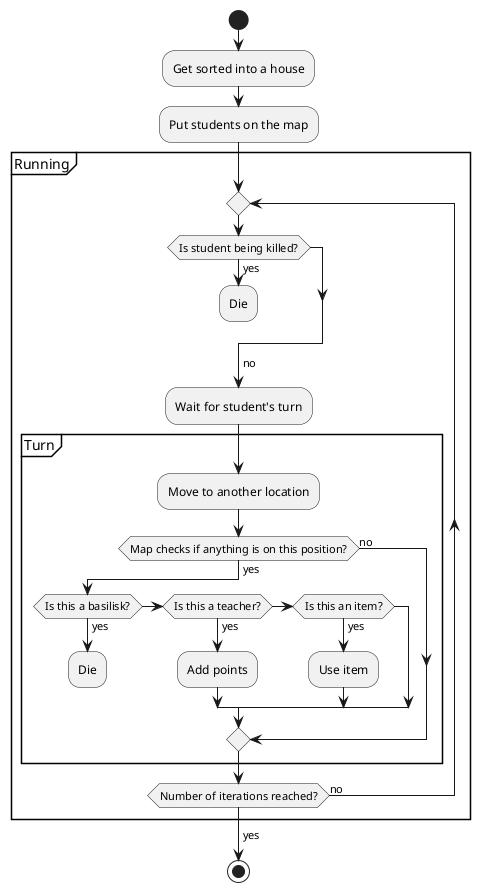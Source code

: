 @startuml
'https://plantuml.com/activity-diagram-beta

start

:Get sorted into a house;
:Put students on the map;

partition Running {
    repeat
        if (Is student being killed?) then (yes)
            :Die;
            kill
        endif
        -> no;
        :Wait for student's turn;
        partition Turn {
            :Move to another location;
            if (Map checks if anything is on this position?) then (yes)
                if (Is this a basilisk?) then (yes)
                    :Die;
                    kill
                elseif (Is this a teacher?) then (yes)
                    :Add points;
                elseif (Is this an item?) then (yes)
                    :Use item;
                endif
            else (no)
            endif
        }
    repeat while (Number of iterations reached?) is (no)
->yes;
}

stop

@enduml
